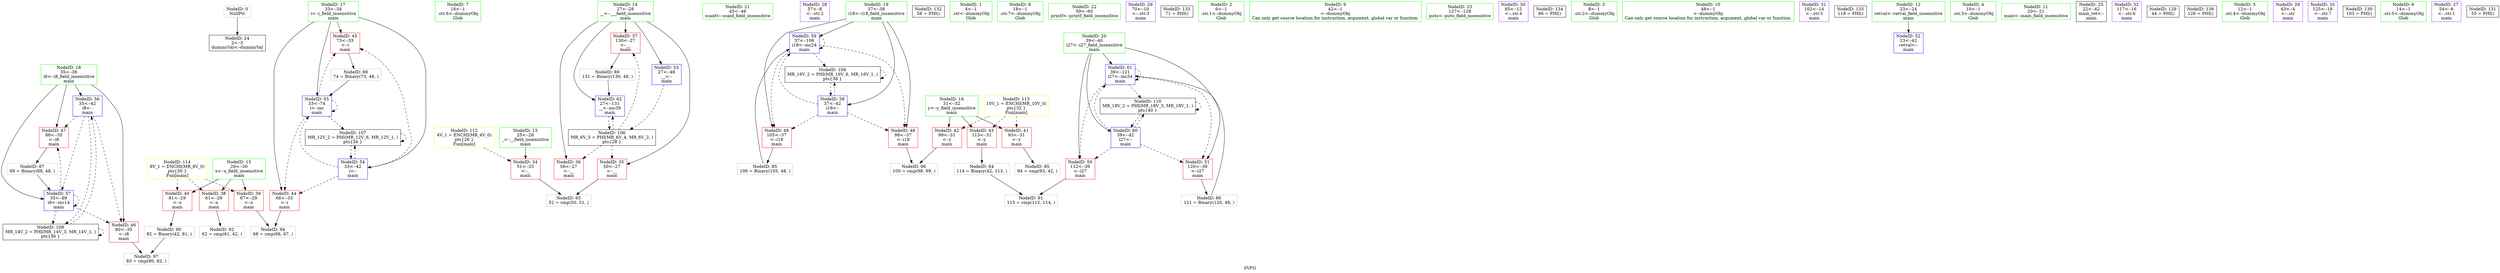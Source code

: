 digraph "SVFG" {
	label="SVFG";

	Node0x5610278447a0 [shape=record,color=grey,label="{NodeID: 0\nNullPtr}"];
	Node0x5610278447a0 -> Node0x561027844290[style=solid];
	Node0x56102785e660 [shape=record,color=grey,label="{NodeID: 90\n82 = Binary(42, 81, )\n}"];
	Node0x56102785e660 -> Node0x56102785b450[style=solid];
	Node0x561027859b20 [shape=record,color=green,label="{NodeID: 7\n16\<--1\n.str.6\<--dummyObj\nGlob }"];
	Node0x56102785b450 [shape=record,color=grey,label="{NodeID: 97\n83 = cmp(80, 82, )\n}"];
	Node0x561027843690 [shape=record,color=green,label="{NodeID: 14\n27\<--28\n__\<--___field_insensitive\nmain\n}"];
	Node0x561027843690 -> Node0x56102785a780[style=solid];
	Node0x561027843690 -> Node0x56102785a850[style=solid];
	Node0x561027843690 -> Node0x56102785a920[style=solid];
	Node0x561027843690 -> Node0x56102785c640[style=solid];
	Node0x561027843690 -> Node0x56102785cd90[style=solid];
	Node0x561027843fc0 [shape=record,color=green,label="{NodeID: 21\n45\<--46\nscanf\<--scanf_field_insensitive\n}"];
	Node0x56102785a1d0 [shape=record,color=purple,label="{NodeID: 28\n57\<--8\n\<--.str.2\nmain\n}"];
	Node0x56102785a780 [shape=record,color=red,label="{NodeID: 35\n50\<--27\n\<--__\nmain\n}"];
	Node0x56102785a780 -> Node0x56102785eae0[style=solid];
	Node0x56102785ad30 [shape=record,color=red,label="{NodeID: 42\n99\<--31\n\<--y\nmain\n}"];
	Node0x56102785ad30 -> Node0x56102785b2d0[style=solid];
	Node0x56102786db30 [shape=record,color=black,label="{NodeID: 132\n58 = PHI()\n}"];
	Node0x56102785c300 [shape=record,color=red,label="{NodeID: 49\n105\<--37\n\<--i18\nmain\n}"];
	Node0x56102785c300 -> Node0x56102785dee0[style=solid];
	Node0x56102785c8b0 [shape=record,color=blue,label="{NodeID: 56\n35\<--42\ni8\<--\nmain\n}"];
	Node0x56102785c8b0 -> Node0x56102785b070[style=dashed];
	Node0x56102785c8b0 -> Node0x56102785b140[style=dashed];
	Node0x56102785c8b0 -> Node0x56102785c980[style=dashed];
	Node0x56102785c8b0 -> Node0x561027865890[style=dashed];
	Node0x56102785dd60 [shape=record,color=grey,label="{NodeID: 84\n114 = Binary(42, 113, )\n}"];
	Node0x56102785dd60 -> Node0x56102785e7e0[style=solid];
	Node0x561027843c60 [shape=record,color=green,label="{NodeID: 1\n4\<--1\n.str\<--dummyObj\nGlob }"];
	Node0x56102785e7e0 [shape=record,color=grey,label="{NodeID: 91\n115 = cmp(112, 114, )\n}"];
	Node0x561027859bb0 [shape=record,color=green,label="{NodeID: 8\n18\<--1\n.str.7\<--dummyObj\nGlob }"];
	Node0x561027843760 [shape=record,color=green,label="{NodeID: 15\n29\<--30\nx\<--x_field_insensitive\nmain\n}"];
	Node0x561027843760 -> Node0x56102785a9f0[style=solid];
	Node0x561027843760 -> Node0x56102785aac0[style=solid];
	Node0x561027843760 -> Node0x56102785ab90[style=solid];
	Node0x561027844090 [shape=record,color=green,label="{NodeID: 22\n59\<--60\nprintf\<--printf_field_insensitive\n}"];
	Node0x5610278672b0 [shape=record,color=yellow,style=double,label="{NodeID: 112\n4V_1 = ENCHI(MR_4V_0)\npts\{26 \}\nFun[main]}"];
	Node0x5610278672b0 -> Node0x56102785a6b0[style=dashed];
	Node0x56102785a2a0 [shape=record,color=purple,label="{NodeID: 29\n70\<--10\n\<--.str.3\nmain\n}"];
	Node0x56102785a850 [shape=record,color=red,label="{NodeID: 36\n56\<--27\n\<--__\nmain\n}"];
	Node0x56102785ae00 [shape=record,color=red,label="{NodeID: 43\n113\<--31\n\<--y\nmain\n}"];
	Node0x56102785ae00 -> Node0x56102785dd60[style=solid];
	Node0x56102786dc30 [shape=record,color=black,label="{NodeID: 133\n71 = PHI()\n}"];
	Node0x56102785c3d0 [shape=record,color=red,label="{NodeID: 50\n112\<--39\n\<--i27\nmain\n}"];
	Node0x56102785c3d0 -> Node0x56102785e7e0[style=solid];
	Node0x56102785c980 [shape=record,color=blue,label="{NodeID: 57\n35\<--89\ni8\<--inc14\nmain\n}"];
	Node0x56102785c980 -> Node0x56102785b070[style=dashed];
	Node0x56102785c980 -> Node0x56102785b140[style=dashed];
	Node0x56102785c980 -> Node0x56102785c980[style=dashed];
	Node0x56102785c980 -> Node0x561027865890[style=dashed];
	Node0x56102785dee0 [shape=record,color=grey,label="{NodeID: 85\n106 = Binary(105, 48, )\n}"];
	Node0x56102785dee0 -> Node0x56102785cb20[style=solid];
	Node0x561027843510 [shape=record,color=green,label="{NodeID: 2\n6\<--1\n.str.1\<--dummyObj\nGlob }"];
	Node0x56102785e960 [shape=record,color=grey,label="{NodeID: 92\n62 = cmp(61, 42, )\n}"];
	Node0x561027859c40 [shape=record,color=green,label="{NodeID: 9\n42\<--1\n\<--dummyObj\nCan only get source location for instruction, argument, global var or function.}"];
	Node0x561027843830 [shape=record,color=green,label="{NodeID: 16\n31\<--32\ny\<--y_field_insensitive\nmain\n}"];
	Node0x561027843830 -> Node0x56102785ac60[style=solid];
	Node0x561027843830 -> Node0x56102785ad30[style=solid];
	Node0x561027843830 -> Node0x56102785ae00[style=solid];
	Node0x561027864e90 [shape=record,color=black,label="{NodeID: 106\nMR_6V_3 = PHI(MR_6V_4, MR_6V_2, )\npts\{28 \}\n}"];
	Node0x561027864e90 -> Node0x56102785a780[style=dashed];
	Node0x561027864e90 -> Node0x56102785a850[style=dashed];
	Node0x561027864e90 -> Node0x56102785a920[style=dashed];
	Node0x561027864e90 -> Node0x56102785cd90[style=dashed];
	Node0x561027844190 [shape=record,color=green,label="{NodeID: 23\n127\<--128\nputs\<--puts_field_insensitive\n}"];
	Node0x56102785a370 [shape=record,color=purple,label="{NodeID: 30\n85\<--12\n\<--.str.4\nmain\n}"];
	Node0x56102785a920 [shape=record,color=red,label="{NodeID: 37\n130\<--27\n\<--__\nmain\n}"];
	Node0x56102785a920 -> Node0x56102785e4e0[style=solid];
	Node0x56102785aed0 [shape=record,color=red,label="{NodeID: 44\n66\<--33\n\<--i\nmain\n}"];
	Node0x56102785aed0 -> Node0x56102785ec60[style=solid];
	Node0x56102786dd30 [shape=record,color=black,label="{NodeID: 134\n86 = PHI()\n}"];
	Node0x56102785c4a0 [shape=record,color=red,label="{NodeID: 51\n120\<--39\n\<--i27\nmain\n}"];
	Node0x56102785c4a0 -> Node0x56102785e060[style=solid];
	Node0x56102785ca50 [shape=record,color=blue,label="{NodeID: 58\n37\<--42\ni18\<--\nmain\n}"];
	Node0x56102785ca50 -> Node0x56102785c230[style=dashed];
	Node0x56102785ca50 -> Node0x56102785c300[style=dashed];
	Node0x56102785ca50 -> Node0x56102785cb20[style=dashed];
	Node0x56102785ca50 -> Node0x561027865d90[style=dashed];
	Node0x56102785e060 [shape=record,color=grey,label="{NodeID: 86\n121 = Binary(120, 48, )\n}"];
	Node0x56102785e060 -> Node0x56102785ccc0[style=solid];
	Node0x5610278435a0 [shape=record,color=green,label="{NodeID: 3\n8\<--1\n.str.2\<--dummyObj\nGlob }"];
	Node0x56102785eae0 [shape=record,color=grey,label="{NodeID: 93\n52 = cmp(50, 51, )\n}"];
	Node0x561027844940 [shape=record,color=green,label="{NodeID: 10\n48\<--1\n\<--dummyObj\nCan only get source location for instruction, argument, global var or function.}"];
	Node0x561027843900 [shape=record,color=green,label="{NodeID: 17\n33\<--34\ni\<--i_field_insensitive\nmain\n}"];
	Node0x561027843900 -> Node0x56102785aed0[style=solid];
	Node0x561027843900 -> Node0x56102785afa0[style=solid];
	Node0x561027843900 -> Node0x56102785c710[style=solid];
	Node0x561027843900 -> Node0x56102785c7e0[style=solid];
	Node0x561027865390 [shape=record,color=black,label="{NodeID: 107\nMR_12V_2 = PHI(MR_12V_6, MR_12V_1, )\npts\{34 \}\n}"];
	Node0x561027865390 -> Node0x56102785c710[style=dashed];
	Node0x561027865390 -> Node0x561027865390[style=dashed];
	Node0x561027844290 [shape=record,color=black,label="{NodeID: 24\n2\<--3\ndummyVal\<--dummyVal\n}"];
	Node0x561027867470 [shape=record,color=yellow,style=double,label="{NodeID: 114\n8V_1 = ENCHI(MR_8V_0)\npts\{30 \}\nFun[main]}"];
	Node0x561027867470 -> Node0x56102785a9f0[style=dashed];
	Node0x561027867470 -> Node0x56102785aac0[style=dashed];
	Node0x561027867470 -> Node0x56102785ab90[style=dashed];
	Node0x56102785a440 [shape=record,color=purple,label="{NodeID: 31\n102\<--14\n\<--.str.5\nmain\n}"];
	Node0x56102785a9f0 [shape=record,color=red,label="{NodeID: 38\n61\<--29\n\<--x\nmain\n}"];
	Node0x56102785a9f0 -> Node0x56102785e960[style=solid];
	Node0x56102785afa0 [shape=record,color=red,label="{NodeID: 45\n73\<--33\n\<--i\nmain\n}"];
	Node0x56102785afa0 -> Node0x56102785e360[style=solid];
	Node0x56102786de30 [shape=record,color=black,label="{NodeID: 135\n118 = PHI()\n}"];
	Node0x56102785c570 [shape=record,color=blue,label="{NodeID: 52\n23\<--42\nretval\<--\nmain\n}"];
	Node0x56102785cb20 [shape=record,color=blue,label="{NodeID: 59\n37\<--106\ni18\<--inc24\nmain\n}"];
	Node0x56102785cb20 -> Node0x56102785c230[style=dashed];
	Node0x56102785cb20 -> Node0x56102785c300[style=dashed];
	Node0x56102785cb20 -> Node0x56102785cb20[style=dashed];
	Node0x56102785cb20 -> Node0x561027865d90[style=dashed];
	Node0x56102785e1e0 [shape=record,color=grey,label="{NodeID: 87\n89 = Binary(88, 48, )\n}"];
	Node0x56102785e1e0 -> Node0x56102785c980[style=solid];
	Node0x561027859750 [shape=record,color=green,label="{NodeID: 4\n10\<--1\n.str.3\<--dummyObj\nGlob }"];
	Node0x56102785ec60 [shape=record,color=grey,label="{NodeID: 94\n68 = cmp(66, 67, )\n}"];
	Node0x561027844a10 [shape=record,color=green,label="{NodeID: 11\n20\<--21\nmain\<--main_field_insensitive\n}"];
	Node0x5610278439d0 [shape=record,color=green,label="{NodeID: 18\n35\<--36\ni8\<--i8_field_insensitive\nmain\n}"];
	Node0x5610278439d0 -> Node0x56102785b070[style=solid];
	Node0x5610278439d0 -> Node0x56102785b140[style=solid];
	Node0x5610278439d0 -> Node0x56102785c8b0[style=solid];
	Node0x5610278439d0 -> Node0x56102785c980[style=solid];
	Node0x561027865890 [shape=record,color=black,label="{NodeID: 108\nMR_14V_2 = PHI(MR_14V_3, MR_14V_1, )\npts\{36 \}\n}"];
	Node0x561027865890 -> Node0x56102785c8b0[style=dashed];
	Node0x561027865890 -> Node0x561027865890[style=dashed];
	Node0x561027844390 [shape=record,color=black,label="{NodeID: 25\n22\<--42\nmain_ret\<--\nmain\n}"];
	Node0x561027867550 [shape=record,color=yellow,style=double,label="{NodeID: 115\n10V_1 = ENCHI(MR_10V_0)\npts\{32 \}\nFun[main]}"];
	Node0x561027867550 -> Node0x56102785ac60[style=dashed];
	Node0x561027867550 -> Node0x56102785ad30[style=dashed];
	Node0x561027867550 -> Node0x56102785ae00[style=dashed];
	Node0x56102785a510 [shape=record,color=purple,label="{NodeID: 32\n117\<--16\n\<--.str.6\nmain\n}"];
	Node0x56102785aac0 [shape=record,color=red,label="{NodeID: 39\n67\<--29\n\<--x\nmain\n}"];
	Node0x56102785aac0 -> Node0x56102785ec60[style=solid];
	Node0x5610277187b0 [shape=record,color=black,label="{NodeID: 129\n44 = PHI()\n}"];
	Node0x56102785b070 [shape=record,color=red,label="{NodeID: 46\n80\<--35\n\<--i8\nmain\n}"];
	Node0x56102785b070 -> Node0x56102785b450[style=solid];
	Node0x56102786df30 [shape=record,color=black,label="{NodeID: 136\n126 = PHI()\n}"];
	Node0x56102785c640 [shape=record,color=blue,label="{NodeID: 53\n27\<--48\n__\<--\nmain\n}"];
	Node0x56102785c640 -> Node0x561027864e90[style=dashed];
	Node0x56102785cbf0 [shape=record,color=blue,label="{NodeID: 60\n39\<--42\ni27\<--\nmain\n}"];
	Node0x56102785cbf0 -> Node0x56102785c3d0[style=dashed];
	Node0x56102785cbf0 -> Node0x56102785c4a0[style=dashed];
	Node0x56102785cbf0 -> Node0x56102785ccc0[style=dashed];
	Node0x56102785cbf0 -> Node0x561027866290[style=dashed];
	Node0x56102785e360 [shape=record,color=grey,label="{NodeID: 88\n74 = Binary(73, 48, )\n}"];
	Node0x56102785e360 -> Node0x56102785c7e0[style=solid];
	Node0x5610278597e0 [shape=record,color=green,label="{NodeID: 5\n12\<--1\n.str.4\<--dummyObj\nGlob }"];
	Node0x56102785ede0 [shape=record,color=grey,label="{NodeID: 95\n94 = cmp(93, 42, )\n}"];
	Node0x561027844b10 [shape=record,color=green,label="{NodeID: 12\n23\<--24\nretval\<--retval_field_insensitive\nmain\n}"];
	Node0x561027844b10 -> Node0x56102785c570[style=solid];
	Node0x561027843e20 [shape=record,color=green,label="{NodeID: 19\n37\<--38\ni18\<--i18_field_insensitive\nmain\n}"];
	Node0x561027843e20 -> Node0x56102785c230[style=solid];
	Node0x561027843e20 -> Node0x56102785c300[style=solid];
	Node0x561027843e20 -> Node0x56102785ca50[style=solid];
	Node0x561027843e20 -> Node0x56102785cb20[style=solid];
	Node0x561027865d90 [shape=record,color=black,label="{NodeID: 109\nMR_16V_2 = PHI(MR_16V_6, MR_16V_1, )\npts\{38 \}\n}"];
	Node0x561027865d90 -> Node0x56102785ca50[style=dashed];
	Node0x561027865d90 -> Node0x561027865d90[style=dashed];
	Node0x56102785a070 [shape=record,color=purple,label="{NodeID: 26\n43\<--4\n\<--.str\nmain\n}"];
	Node0x56102785a5e0 [shape=record,color=purple,label="{NodeID: 33\n125\<--18\n\<--.str.7\nmain\n}"];
	Node0x56102785ab90 [shape=record,color=red,label="{NodeID: 40\n81\<--29\n\<--x\nmain\n}"];
	Node0x56102785ab90 -> Node0x56102785e660[style=solid];
	Node0x56102786d930 [shape=record,color=black,label="{NodeID: 130\n103 = PHI()\n}"];
	Node0x56102785b140 [shape=record,color=red,label="{NodeID: 47\n88\<--35\n\<--i8\nmain\n}"];
	Node0x56102785b140 -> Node0x56102785e1e0[style=solid];
	Node0x56102785c710 [shape=record,color=blue,label="{NodeID: 54\n33\<--42\ni\<--\nmain\n}"];
	Node0x56102785c710 -> Node0x56102785aed0[style=dashed];
	Node0x56102785c710 -> Node0x56102785afa0[style=dashed];
	Node0x56102785c710 -> Node0x56102785c7e0[style=dashed];
	Node0x56102785c710 -> Node0x561027865390[style=dashed];
	Node0x56102785ccc0 [shape=record,color=blue,label="{NodeID: 61\n39\<--121\ni27\<--inc34\nmain\n}"];
	Node0x56102785ccc0 -> Node0x56102785c3d0[style=dashed];
	Node0x56102785ccc0 -> Node0x56102785c4a0[style=dashed];
	Node0x56102785ccc0 -> Node0x56102785ccc0[style=dashed];
	Node0x56102785ccc0 -> Node0x561027866290[style=dashed];
	Node0x56102785e4e0 [shape=record,color=grey,label="{NodeID: 89\n131 = Binary(130, 48, )\n}"];
	Node0x56102785e4e0 -> Node0x56102785cd90[style=solid];
	Node0x561027859a90 [shape=record,color=green,label="{NodeID: 6\n14\<--1\n.str.5\<--dummyObj\nGlob }"];
	Node0x56102785b2d0 [shape=record,color=grey,label="{NodeID: 96\n100 = cmp(98, 99, )\n}"];
	Node0x561027844be0 [shape=record,color=green,label="{NodeID: 13\n25\<--26\n_\<--__field_insensitive\nmain\n}"];
	Node0x561027844be0 -> Node0x56102785a6b0[style=solid];
	Node0x561027843ef0 [shape=record,color=green,label="{NodeID: 20\n39\<--40\ni27\<--i27_field_insensitive\nmain\n}"];
	Node0x561027843ef0 -> Node0x56102785c3d0[style=solid];
	Node0x561027843ef0 -> Node0x56102785c4a0[style=solid];
	Node0x561027843ef0 -> Node0x56102785cbf0[style=solid];
	Node0x561027843ef0 -> Node0x56102785ccc0[style=solid];
	Node0x561027866290 [shape=record,color=black,label="{NodeID: 110\nMR_18V_2 = PHI(MR_18V_3, MR_18V_1, )\npts\{40 \}\n}"];
	Node0x561027866290 -> Node0x56102785cbf0[style=dashed];
	Node0x561027866290 -> Node0x561027866290[style=dashed];
	Node0x56102785a100 [shape=record,color=purple,label="{NodeID: 27\n54\<--6\n\<--.str.1\nmain\n}"];
	Node0x56102785a6b0 [shape=record,color=red,label="{NodeID: 34\n51\<--25\n\<--_\nmain\n}"];
	Node0x56102785a6b0 -> Node0x56102785eae0[style=solid];
	Node0x56102785ac60 [shape=record,color=red,label="{NodeID: 41\n93\<--31\n\<--y\nmain\n}"];
	Node0x56102785ac60 -> Node0x56102785ede0[style=solid];
	Node0x56102786da30 [shape=record,color=black,label="{NodeID: 131\n55 = PHI()\n}"];
	Node0x56102785c230 [shape=record,color=red,label="{NodeID: 48\n98\<--37\n\<--i18\nmain\n}"];
	Node0x56102785c230 -> Node0x56102785b2d0[style=solid];
	Node0x56102785c7e0 [shape=record,color=blue,label="{NodeID: 55\n33\<--74\ni\<--inc\nmain\n}"];
	Node0x56102785c7e0 -> Node0x56102785aed0[style=dashed];
	Node0x56102785c7e0 -> Node0x56102785afa0[style=dashed];
	Node0x56102785c7e0 -> Node0x56102785c7e0[style=dashed];
	Node0x56102785c7e0 -> Node0x561027865390[style=dashed];
	Node0x56102785cd90 [shape=record,color=blue,label="{NodeID: 62\n27\<--131\n__\<--inc39\nmain\n}"];
	Node0x56102785cd90 -> Node0x561027864e90[style=dashed];
}
